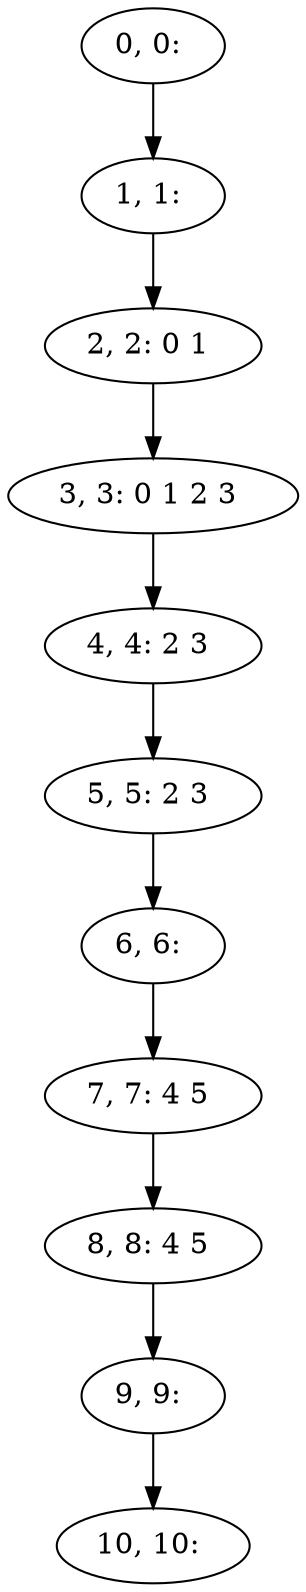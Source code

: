 digraph G {
0[label="0, 0: "];
1[label="1, 1: "];
2[label="2, 2: 0 1 "];
3[label="3, 3: 0 1 2 3 "];
4[label="4, 4: 2 3 "];
5[label="5, 5: 2 3 "];
6[label="6, 6: "];
7[label="7, 7: 4 5 "];
8[label="8, 8: 4 5 "];
9[label="9, 9: "];
10[label="10, 10: "];
0->1 ;
1->2 ;
2->3 ;
3->4 ;
4->5 ;
5->6 ;
6->7 ;
7->8 ;
8->9 ;
9->10 ;
}
